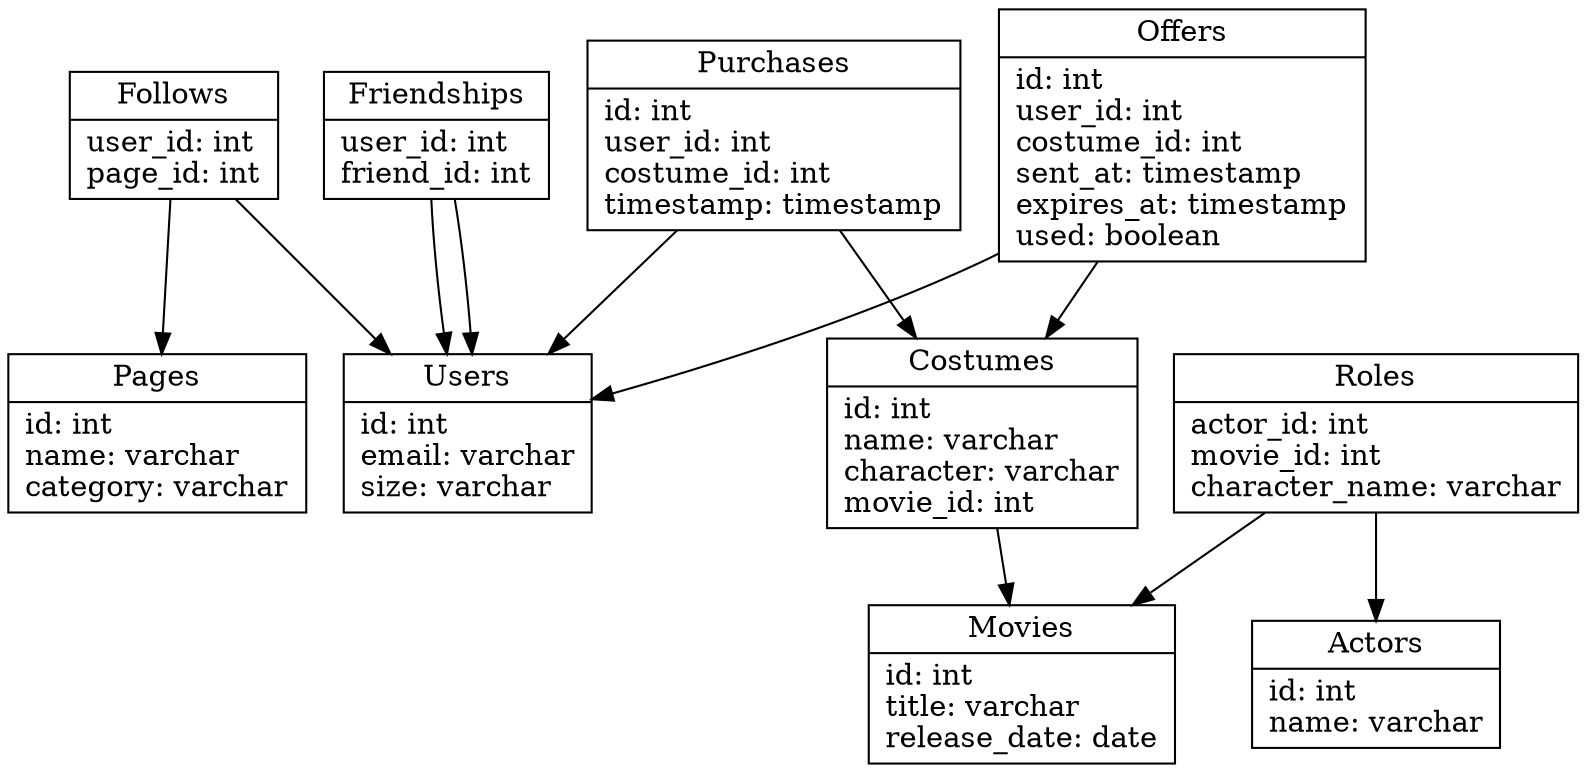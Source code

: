 
digraph ER_UML {
  node [shape=record];

  Users [label="{Users|id: int\lemail: varchar\lsize: varchar\l}"];
  Friendships [label="{Friendships|user_id: int\lfriend_id: int\l}"];
  Pages [label="{Pages|id: int\lname: varchar\lcategory: varchar\l}"];
  Follows [label="{Follows|user_id: int\lpage_id: int\l}"];
  Movies [label="{Movies|id: int\ltitle: varchar\lrelease_date: date\l}"];
  Actors [label="{Actors|id: int\lname: varchar\l}"];
  Roles [label="{Roles|actor_id: int\lmovie_id: int\lcharacter_name: varchar\l}"];
  Costumes [label="{Costumes|id: int\lname: varchar\lcharacter: varchar\lmovie_id: int\l}"];
  Purchases [label="{Purchases|id: int\luser_id: int\lcostume_id: int\ltimestamp: timestamp\l}"];
  Offers [label="{Offers|id: int\luser_id: int\lcostume_id: int\lsent_at: timestamp\lexpires_at: timestamp\lused: boolean\l}"];

  Friendships -> Users;
  Friendships -> Users;
  Follows -> Users;
  Follows -> Pages;
  Roles -> Actors;
  Roles -> Movies;
  Costumes -> Movies;
  Purchases -> Users;
  Purchases -> Costumes;
  Offers -> Users;
  Offers -> Costumes;
}
